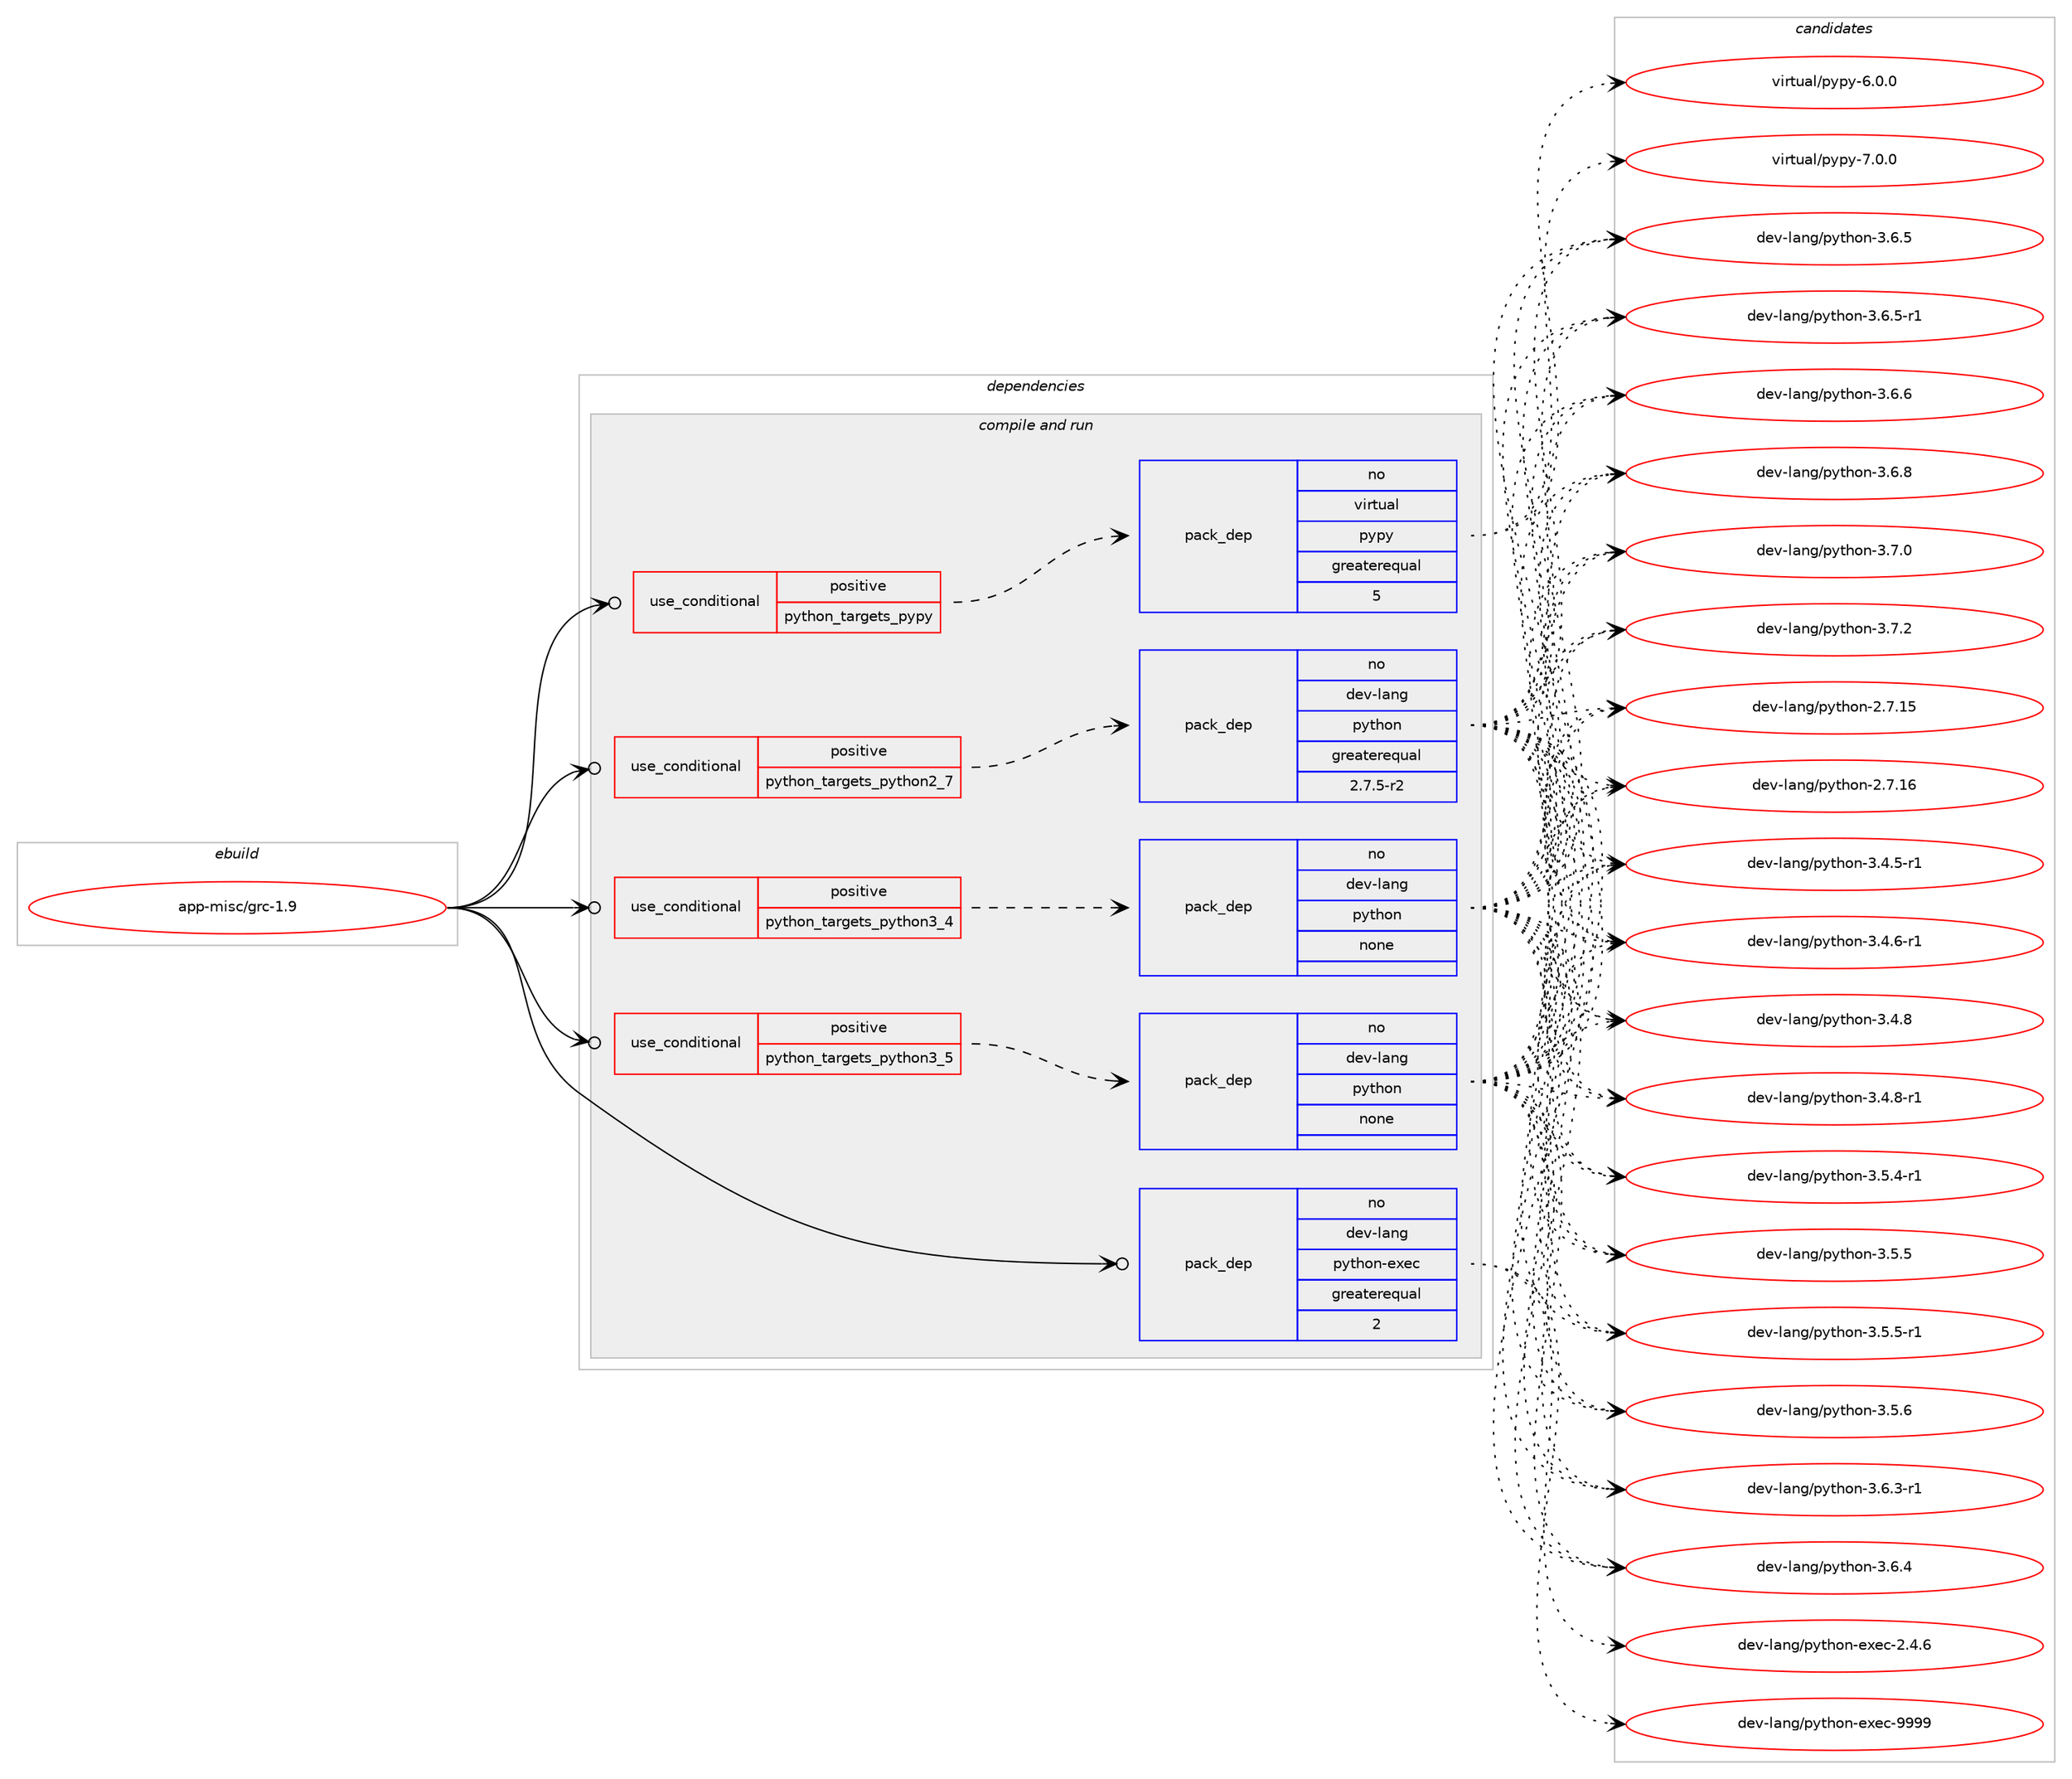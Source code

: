 digraph prolog {

# *************
# Graph options
# *************

newrank=true;
concentrate=true;
compound=true;
graph [rankdir=LR,fontname=Helvetica,fontsize=10,ranksep=1.5];#, ranksep=2.5, nodesep=0.2];
edge  [arrowhead=vee];
node  [fontname=Helvetica,fontsize=10];

# **********
# The ebuild
# **********

subgraph cluster_leftcol {
color=gray;
rank=same;
label=<<i>ebuild</i>>;
id [label="app-misc/grc-1.9", color=red, width=4, href="../app-misc/grc-1.9.svg"];
}

# ****************
# The dependencies
# ****************

subgraph cluster_midcol {
color=gray;
label=<<i>dependencies</i>>;
subgraph cluster_compile {
fillcolor="#eeeeee";
style=filled;
label=<<i>compile</i>>;
}
subgraph cluster_compileandrun {
fillcolor="#eeeeee";
style=filled;
label=<<i>compile and run</i>>;
subgraph cond353336 {
dependency1299154 [label=<<TABLE BORDER="0" CELLBORDER="1" CELLSPACING="0" CELLPADDING="4"><TR><TD ROWSPAN="3" CELLPADDING="10">use_conditional</TD></TR><TR><TD>positive</TD></TR><TR><TD>python_targets_pypy</TD></TR></TABLE>>, shape=none, color=red];
subgraph pack925602 {
dependency1299155 [label=<<TABLE BORDER="0" CELLBORDER="1" CELLSPACING="0" CELLPADDING="4" WIDTH="220"><TR><TD ROWSPAN="6" CELLPADDING="30">pack_dep</TD></TR><TR><TD WIDTH="110">no</TD></TR><TR><TD>virtual</TD></TR><TR><TD>pypy</TD></TR><TR><TD>greaterequal</TD></TR><TR><TD>5</TD></TR></TABLE>>, shape=none, color=blue];
}
dependency1299154:e -> dependency1299155:w [weight=20,style="dashed",arrowhead="vee"];
}
id:e -> dependency1299154:w [weight=20,style="solid",arrowhead="odotvee"];
subgraph cond353337 {
dependency1299156 [label=<<TABLE BORDER="0" CELLBORDER="1" CELLSPACING="0" CELLPADDING="4"><TR><TD ROWSPAN="3" CELLPADDING="10">use_conditional</TD></TR><TR><TD>positive</TD></TR><TR><TD>python_targets_python2_7</TD></TR></TABLE>>, shape=none, color=red];
subgraph pack925603 {
dependency1299157 [label=<<TABLE BORDER="0" CELLBORDER="1" CELLSPACING="0" CELLPADDING="4" WIDTH="220"><TR><TD ROWSPAN="6" CELLPADDING="30">pack_dep</TD></TR><TR><TD WIDTH="110">no</TD></TR><TR><TD>dev-lang</TD></TR><TR><TD>python</TD></TR><TR><TD>greaterequal</TD></TR><TR><TD>2.7.5-r2</TD></TR></TABLE>>, shape=none, color=blue];
}
dependency1299156:e -> dependency1299157:w [weight=20,style="dashed",arrowhead="vee"];
}
id:e -> dependency1299156:w [weight=20,style="solid",arrowhead="odotvee"];
subgraph cond353338 {
dependency1299158 [label=<<TABLE BORDER="0" CELLBORDER="1" CELLSPACING="0" CELLPADDING="4"><TR><TD ROWSPAN="3" CELLPADDING="10">use_conditional</TD></TR><TR><TD>positive</TD></TR><TR><TD>python_targets_python3_4</TD></TR></TABLE>>, shape=none, color=red];
subgraph pack925604 {
dependency1299159 [label=<<TABLE BORDER="0" CELLBORDER="1" CELLSPACING="0" CELLPADDING="4" WIDTH="220"><TR><TD ROWSPAN="6" CELLPADDING="30">pack_dep</TD></TR><TR><TD WIDTH="110">no</TD></TR><TR><TD>dev-lang</TD></TR><TR><TD>python</TD></TR><TR><TD>none</TD></TR><TR><TD></TD></TR></TABLE>>, shape=none, color=blue];
}
dependency1299158:e -> dependency1299159:w [weight=20,style="dashed",arrowhead="vee"];
}
id:e -> dependency1299158:w [weight=20,style="solid",arrowhead="odotvee"];
subgraph cond353339 {
dependency1299160 [label=<<TABLE BORDER="0" CELLBORDER="1" CELLSPACING="0" CELLPADDING="4"><TR><TD ROWSPAN="3" CELLPADDING="10">use_conditional</TD></TR><TR><TD>positive</TD></TR><TR><TD>python_targets_python3_5</TD></TR></TABLE>>, shape=none, color=red];
subgraph pack925605 {
dependency1299161 [label=<<TABLE BORDER="0" CELLBORDER="1" CELLSPACING="0" CELLPADDING="4" WIDTH="220"><TR><TD ROWSPAN="6" CELLPADDING="30">pack_dep</TD></TR><TR><TD WIDTH="110">no</TD></TR><TR><TD>dev-lang</TD></TR><TR><TD>python</TD></TR><TR><TD>none</TD></TR><TR><TD></TD></TR></TABLE>>, shape=none, color=blue];
}
dependency1299160:e -> dependency1299161:w [weight=20,style="dashed",arrowhead="vee"];
}
id:e -> dependency1299160:w [weight=20,style="solid",arrowhead="odotvee"];
subgraph pack925606 {
dependency1299162 [label=<<TABLE BORDER="0" CELLBORDER="1" CELLSPACING="0" CELLPADDING="4" WIDTH="220"><TR><TD ROWSPAN="6" CELLPADDING="30">pack_dep</TD></TR><TR><TD WIDTH="110">no</TD></TR><TR><TD>dev-lang</TD></TR><TR><TD>python-exec</TD></TR><TR><TD>greaterequal</TD></TR><TR><TD>2</TD></TR></TABLE>>, shape=none, color=blue];
}
id:e -> dependency1299162:w [weight=20,style="solid",arrowhead="odotvee"];
}
subgraph cluster_run {
fillcolor="#eeeeee";
style=filled;
label=<<i>run</i>>;
}
}

# **************
# The candidates
# **************

subgraph cluster_choices {
rank=same;
color=gray;
label=<<i>candidates</i>>;

subgraph choice925602 {
color=black;
nodesep=1;
choice1181051141161179710847112121112121455446484648 [label="virtual/pypy-6.0.0", color=red, width=4,href="../virtual/pypy-6.0.0.svg"];
choice1181051141161179710847112121112121455546484648 [label="virtual/pypy-7.0.0", color=red, width=4,href="../virtual/pypy-7.0.0.svg"];
dependency1299155:e -> choice1181051141161179710847112121112121455446484648:w [style=dotted,weight="100"];
dependency1299155:e -> choice1181051141161179710847112121112121455546484648:w [style=dotted,weight="100"];
}
subgraph choice925603 {
color=black;
nodesep=1;
choice10010111845108971101034711212111610411111045504655464953 [label="dev-lang/python-2.7.15", color=red, width=4,href="../dev-lang/python-2.7.15.svg"];
choice10010111845108971101034711212111610411111045504655464954 [label="dev-lang/python-2.7.16", color=red, width=4,href="../dev-lang/python-2.7.16.svg"];
choice1001011184510897110103471121211161041111104551465246534511449 [label="dev-lang/python-3.4.5-r1", color=red, width=4,href="../dev-lang/python-3.4.5-r1.svg"];
choice1001011184510897110103471121211161041111104551465246544511449 [label="dev-lang/python-3.4.6-r1", color=red, width=4,href="../dev-lang/python-3.4.6-r1.svg"];
choice100101118451089711010347112121116104111110455146524656 [label="dev-lang/python-3.4.8", color=red, width=4,href="../dev-lang/python-3.4.8.svg"];
choice1001011184510897110103471121211161041111104551465246564511449 [label="dev-lang/python-3.4.8-r1", color=red, width=4,href="../dev-lang/python-3.4.8-r1.svg"];
choice1001011184510897110103471121211161041111104551465346524511449 [label="dev-lang/python-3.5.4-r1", color=red, width=4,href="../dev-lang/python-3.5.4-r1.svg"];
choice100101118451089711010347112121116104111110455146534653 [label="dev-lang/python-3.5.5", color=red, width=4,href="../dev-lang/python-3.5.5.svg"];
choice1001011184510897110103471121211161041111104551465346534511449 [label="dev-lang/python-3.5.5-r1", color=red, width=4,href="../dev-lang/python-3.5.5-r1.svg"];
choice100101118451089711010347112121116104111110455146534654 [label="dev-lang/python-3.5.6", color=red, width=4,href="../dev-lang/python-3.5.6.svg"];
choice1001011184510897110103471121211161041111104551465446514511449 [label="dev-lang/python-3.6.3-r1", color=red, width=4,href="../dev-lang/python-3.6.3-r1.svg"];
choice100101118451089711010347112121116104111110455146544652 [label="dev-lang/python-3.6.4", color=red, width=4,href="../dev-lang/python-3.6.4.svg"];
choice100101118451089711010347112121116104111110455146544653 [label="dev-lang/python-3.6.5", color=red, width=4,href="../dev-lang/python-3.6.5.svg"];
choice1001011184510897110103471121211161041111104551465446534511449 [label="dev-lang/python-3.6.5-r1", color=red, width=4,href="../dev-lang/python-3.6.5-r1.svg"];
choice100101118451089711010347112121116104111110455146544654 [label="dev-lang/python-3.6.6", color=red, width=4,href="../dev-lang/python-3.6.6.svg"];
choice100101118451089711010347112121116104111110455146544656 [label="dev-lang/python-3.6.8", color=red, width=4,href="../dev-lang/python-3.6.8.svg"];
choice100101118451089711010347112121116104111110455146554648 [label="dev-lang/python-3.7.0", color=red, width=4,href="../dev-lang/python-3.7.0.svg"];
choice100101118451089711010347112121116104111110455146554650 [label="dev-lang/python-3.7.2", color=red, width=4,href="../dev-lang/python-3.7.2.svg"];
dependency1299157:e -> choice10010111845108971101034711212111610411111045504655464953:w [style=dotted,weight="100"];
dependency1299157:e -> choice10010111845108971101034711212111610411111045504655464954:w [style=dotted,weight="100"];
dependency1299157:e -> choice1001011184510897110103471121211161041111104551465246534511449:w [style=dotted,weight="100"];
dependency1299157:e -> choice1001011184510897110103471121211161041111104551465246544511449:w [style=dotted,weight="100"];
dependency1299157:e -> choice100101118451089711010347112121116104111110455146524656:w [style=dotted,weight="100"];
dependency1299157:e -> choice1001011184510897110103471121211161041111104551465246564511449:w [style=dotted,weight="100"];
dependency1299157:e -> choice1001011184510897110103471121211161041111104551465346524511449:w [style=dotted,weight="100"];
dependency1299157:e -> choice100101118451089711010347112121116104111110455146534653:w [style=dotted,weight="100"];
dependency1299157:e -> choice1001011184510897110103471121211161041111104551465346534511449:w [style=dotted,weight="100"];
dependency1299157:e -> choice100101118451089711010347112121116104111110455146534654:w [style=dotted,weight="100"];
dependency1299157:e -> choice1001011184510897110103471121211161041111104551465446514511449:w [style=dotted,weight="100"];
dependency1299157:e -> choice100101118451089711010347112121116104111110455146544652:w [style=dotted,weight="100"];
dependency1299157:e -> choice100101118451089711010347112121116104111110455146544653:w [style=dotted,weight="100"];
dependency1299157:e -> choice1001011184510897110103471121211161041111104551465446534511449:w [style=dotted,weight="100"];
dependency1299157:e -> choice100101118451089711010347112121116104111110455146544654:w [style=dotted,weight="100"];
dependency1299157:e -> choice100101118451089711010347112121116104111110455146544656:w [style=dotted,weight="100"];
dependency1299157:e -> choice100101118451089711010347112121116104111110455146554648:w [style=dotted,weight="100"];
dependency1299157:e -> choice100101118451089711010347112121116104111110455146554650:w [style=dotted,weight="100"];
}
subgraph choice925604 {
color=black;
nodesep=1;
choice10010111845108971101034711212111610411111045504655464953 [label="dev-lang/python-2.7.15", color=red, width=4,href="../dev-lang/python-2.7.15.svg"];
choice10010111845108971101034711212111610411111045504655464954 [label="dev-lang/python-2.7.16", color=red, width=4,href="../dev-lang/python-2.7.16.svg"];
choice1001011184510897110103471121211161041111104551465246534511449 [label="dev-lang/python-3.4.5-r1", color=red, width=4,href="../dev-lang/python-3.4.5-r1.svg"];
choice1001011184510897110103471121211161041111104551465246544511449 [label="dev-lang/python-3.4.6-r1", color=red, width=4,href="../dev-lang/python-3.4.6-r1.svg"];
choice100101118451089711010347112121116104111110455146524656 [label="dev-lang/python-3.4.8", color=red, width=4,href="../dev-lang/python-3.4.8.svg"];
choice1001011184510897110103471121211161041111104551465246564511449 [label="dev-lang/python-3.4.8-r1", color=red, width=4,href="../dev-lang/python-3.4.8-r1.svg"];
choice1001011184510897110103471121211161041111104551465346524511449 [label="dev-lang/python-3.5.4-r1", color=red, width=4,href="../dev-lang/python-3.5.4-r1.svg"];
choice100101118451089711010347112121116104111110455146534653 [label="dev-lang/python-3.5.5", color=red, width=4,href="../dev-lang/python-3.5.5.svg"];
choice1001011184510897110103471121211161041111104551465346534511449 [label="dev-lang/python-3.5.5-r1", color=red, width=4,href="../dev-lang/python-3.5.5-r1.svg"];
choice100101118451089711010347112121116104111110455146534654 [label="dev-lang/python-3.5.6", color=red, width=4,href="../dev-lang/python-3.5.6.svg"];
choice1001011184510897110103471121211161041111104551465446514511449 [label="dev-lang/python-3.6.3-r1", color=red, width=4,href="../dev-lang/python-3.6.3-r1.svg"];
choice100101118451089711010347112121116104111110455146544652 [label="dev-lang/python-3.6.4", color=red, width=4,href="../dev-lang/python-3.6.4.svg"];
choice100101118451089711010347112121116104111110455146544653 [label="dev-lang/python-3.6.5", color=red, width=4,href="../dev-lang/python-3.6.5.svg"];
choice1001011184510897110103471121211161041111104551465446534511449 [label="dev-lang/python-3.6.5-r1", color=red, width=4,href="../dev-lang/python-3.6.5-r1.svg"];
choice100101118451089711010347112121116104111110455146544654 [label="dev-lang/python-3.6.6", color=red, width=4,href="../dev-lang/python-3.6.6.svg"];
choice100101118451089711010347112121116104111110455146544656 [label="dev-lang/python-3.6.8", color=red, width=4,href="../dev-lang/python-3.6.8.svg"];
choice100101118451089711010347112121116104111110455146554648 [label="dev-lang/python-3.7.0", color=red, width=4,href="../dev-lang/python-3.7.0.svg"];
choice100101118451089711010347112121116104111110455146554650 [label="dev-lang/python-3.7.2", color=red, width=4,href="../dev-lang/python-3.7.2.svg"];
dependency1299159:e -> choice10010111845108971101034711212111610411111045504655464953:w [style=dotted,weight="100"];
dependency1299159:e -> choice10010111845108971101034711212111610411111045504655464954:w [style=dotted,weight="100"];
dependency1299159:e -> choice1001011184510897110103471121211161041111104551465246534511449:w [style=dotted,weight="100"];
dependency1299159:e -> choice1001011184510897110103471121211161041111104551465246544511449:w [style=dotted,weight="100"];
dependency1299159:e -> choice100101118451089711010347112121116104111110455146524656:w [style=dotted,weight="100"];
dependency1299159:e -> choice1001011184510897110103471121211161041111104551465246564511449:w [style=dotted,weight="100"];
dependency1299159:e -> choice1001011184510897110103471121211161041111104551465346524511449:w [style=dotted,weight="100"];
dependency1299159:e -> choice100101118451089711010347112121116104111110455146534653:w [style=dotted,weight="100"];
dependency1299159:e -> choice1001011184510897110103471121211161041111104551465346534511449:w [style=dotted,weight="100"];
dependency1299159:e -> choice100101118451089711010347112121116104111110455146534654:w [style=dotted,weight="100"];
dependency1299159:e -> choice1001011184510897110103471121211161041111104551465446514511449:w [style=dotted,weight="100"];
dependency1299159:e -> choice100101118451089711010347112121116104111110455146544652:w [style=dotted,weight="100"];
dependency1299159:e -> choice100101118451089711010347112121116104111110455146544653:w [style=dotted,weight="100"];
dependency1299159:e -> choice1001011184510897110103471121211161041111104551465446534511449:w [style=dotted,weight="100"];
dependency1299159:e -> choice100101118451089711010347112121116104111110455146544654:w [style=dotted,weight="100"];
dependency1299159:e -> choice100101118451089711010347112121116104111110455146544656:w [style=dotted,weight="100"];
dependency1299159:e -> choice100101118451089711010347112121116104111110455146554648:w [style=dotted,weight="100"];
dependency1299159:e -> choice100101118451089711010347112121116104111110455146554650:w [style=dotted,weight="100"];
}
subgraph choice925605 {
color=black;
nodesep=1;
choice10010111845108971101034711212111610411111045504655464953 [label="dev-lang/python-2.7.15", color=red, width=4,href="../dev-lang/python-2.7.15.svg"];
choice10010111845108971101034711212111610411111045504655464954 [label="dev-lang/python-2.7.16", color=red, width=4,href="../dev-lang/python-2.7.16.svg"];
choice1001011184510897110103471121211161041111104551465246534511449 [label="dev-lang/python-3.4.5-r1", color=red, width=4,href="../dev-lang/python-3.4.5-r1.svg"];
choice1001011184510897110103471121211161041111104551465246544511449 [label="dev-lang/python-3.4.6-r1", color=red, width=4,href="../dev-lang/python-3.4.6-r1.svg"];
choice100101118451089711010347112121116104111110455146524656 [label="dev-lang/python-3.4.8", color=red, width=4,href="../dev-lang/python-3.4.8.svg"];
choice1001011184510897110103471121211161041111104551465246564511449 [label="dev-lang/python-3.4.8-r1", color=red, width=4,href="../dev-lang/python-3.4.8-r1.svg"];
choice1001011184510897110103471121211161041111104551465346524511449 [label="dev-lang/python-3.5.4-r1", color=red, width=4,href="../dev-lang/python-3.5.4-r1.svg"];
choice100101118451089711010347112121116104111110455146534653 [label="dev-lang/python-3.5.5", color=red, width=4,href="../dev-lang/python-3.5.5.svg"];
choice1001011184510897110103471121211161041111104551465346534511449 [label="dev-lang/python-3.5.5-r1", color=red, width=4,href="../dev-lang/python-3.5.5-r1.svg"];
choice100101118451089711010347112121116104111110455146534654 [label="dev-lang/python-3.5.6", color=red, width=4,href="../dev-lang/python-3.5.6.svg"];
choice1001011184510897110103471121211161041111104551465446514511449 [label="dev-lang/python-3.6.3-r1", color=red, width=4,href="../dev-lang/python-3.6.3-r1.svg"];
choice100101118451089711010347112121116104111110455146544652 [label="dev-lang/python-3.6.4", color=red, width=4,href="../dev-lang/python-3.6.4.svg"];
choice100101118451089711010347112121116104111110455146544653 [label="dev-lang/python-3.6.5", color=red, width=4,href="../dev-lang/python-3.6.5.svg"];
choice1001011184510897110103471121211161041111104551465446534511449 [label="dev-lang/python-3.6.5-r1", color=red, width=4,href="../dev-lang/python-3.6.5-r1.svg"];
choice100101118451089711010347112121116104111110455146544654 [label="dev-lang/python-3.6.6", color=red, width=4,href="../dev-lang/python-3.6.6.svg"];
choice100101118451089711010347112121116104111110455146544656 [label="dev-lang/python-3.6.8", color=red, width=4,href="../dev-lang/python-3.6.8.svg"];
choice100101118451089711010347112121116104111110455146554648 [label="dev-lang/python-3.7.0", color=red, width=4,href="../dev-lang/python-3.7.0.svg"];
choice100101118451089711010347112121116104111110455146554650 [label="dev-lang/python-3.7.2", color=red, width=4,href="../dev-lang/python-3.7.2.svg"];
dependency1299161:e -> choice10010111845108971101034711212111610411111045504655464953:w [style=dotted,weight="100"];
dependency1299161:e -> choice10010111845108971101034711212111610411111045504655464954:w [style=dotted,weight="100"];
dependency1299161:e -> choice1001011184510897110103471121211161041111104551465246534511449:w [style=dotted,weight="100"];
dependency1299161:e -> choice1001011184510897110103471121211161041111104551465246544511449:w [style=dotted,weight="100"];
dependency1299161:e -> choice100101118451089711010347112121116104111110455146524656:w [style=dotted,weight="100"];
dependency1299161:e -> choice1001011184510897110103471121211161041111104551465246564511449:w [style=dotted,weight="100"];
dependency1299161:e -> choice1001011184510897110103471121211161041111104551465346524511449:w [style=dotted,weight="100"];
dependency1299161:e -> choice100101118451089711010347112121116104111110455146534653:w [style=dotted,weight="100"];
dependency1299161:e -> choice1001011184510897110103471121211161041111104551465346534511449:w [style=dotted,weight="100"];
dependency1299161:e -> choice100101118451089711010347112121116104111110455146534654:w [style=dotted,weight="100"];
dependency1299161:e -> choice1001011184510897110103471121211161041111104551465446514511449:w [style=dotted,weight="100"];
dependency1299161:e -> choice100101118451089711010347112121116104111110455146544652:w [style=dotted,weight="100"];
dependency1299161:e -> choice100101118451089711010347112121116104111110455146544653:w [style=dotted,weight="100"];
dependency1299161:e -> choice1001011184510897110103471121211161041111104551465446534511449:w [style=dotted,weight="100"];
dependency1299161:e -> choice100101118451089711010347112121116104111110455146544654:w [style=dotted,weight="100"];
dependency1299161:e -> choice100101118451089711010347112121116104111110455146544656:w [style=dotted,weight="100"];
dependency1299161:e -> choice100101118451089711010347112121116104111110455146554648:w [style=dotted,weight="100"];
dependency1299161:e -> choice100101118451089711010347112121116104111110455146554650:w [style=dotted,weight="100"];
}
subgraph choice925606 {
color=black;
nodesep=1;
choice1001011184510897110103471121211161041111104510112010199455046524654 [label="dev-lang/python-exec-2.4.6", color=red, width=4,href="../dev-lang/python-exec-2.4.6.svg"];
choice10010111845108971101034711212111610411111045101120101994557575757 [label="dev-lang/python-exec-9999", color=red, width=4,href="../dev-lang/python-exec-9999.svg"];
dependency1299162:e -> choice1001011184510897110103471121211161041111104510112010199455046524654:w [style=dotted,weight="100"];
dependency1299162:e -> choice10010111845108971101034711212111610411111045101120101994557575757:w [style=dotted,weight="100"];
}
}

}

